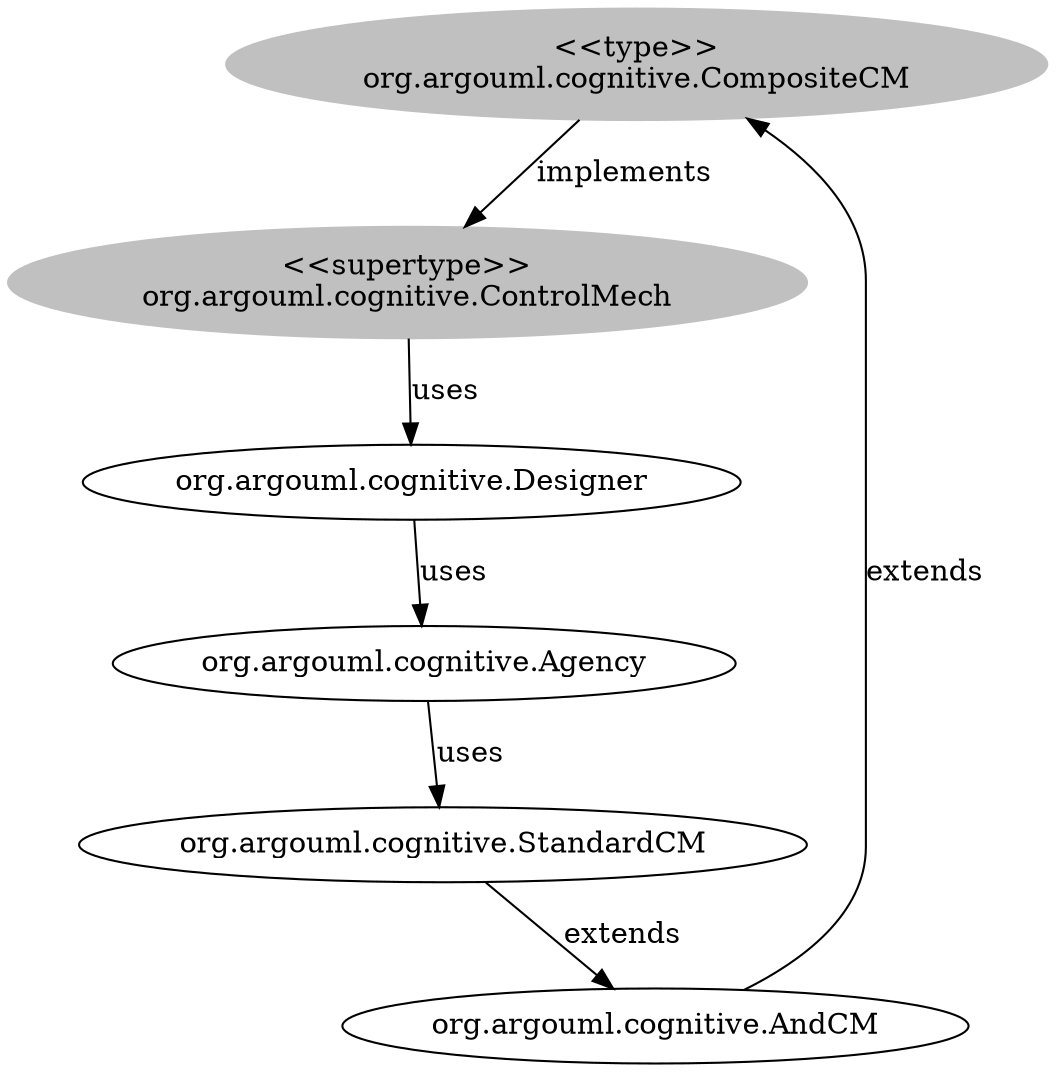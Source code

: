 digraph stk {
	org_argouml_cognitive_CompositeCM [label="<<type>>
org.argouml.cognitive.CompositeCM",style=filled,color="grey"];
	org_argouml_cognitive_ControlMech [label="<<supertype>>
org.argouml.cognitive.ControlMech",style=filled,color="grey"];
	org_argouml_cognitive_Designer [label="org.argouml.cognitive.Designer"];
	org_argouml_cognitive_AndCM [label="org.argouml.cognitive.AndCM"];
	org_argouml_cognitive_StandardCM [label="org.argouml.cognitive.StandardCM"];
	org_argouml_cognitive_Agency [label="org.argouml.cognitive.Agency"];
	org_argouml_cognitive_CompositeCM -> org_argouml_cognitive_ControlMech [label=implements];
	org_argouml_cognitive_ControlMech -> org_argouml_cognitive_Designer [label=uses];
	org_argouml_cognitive_Designer -> org_argouml_cognitive_Agency [label=uses];
	org_argouml_cognitive_Agency -> org_argouml_cognitive_StandardCM [label=uses];
	org_argouml_cognitive_StandardCM -> org_argouml_cognitive_AndCM [label=extends];
	org_argouml_cognitive_AndCM -> org_argouml_cognitive_CompositeCM [label=extends];
}
